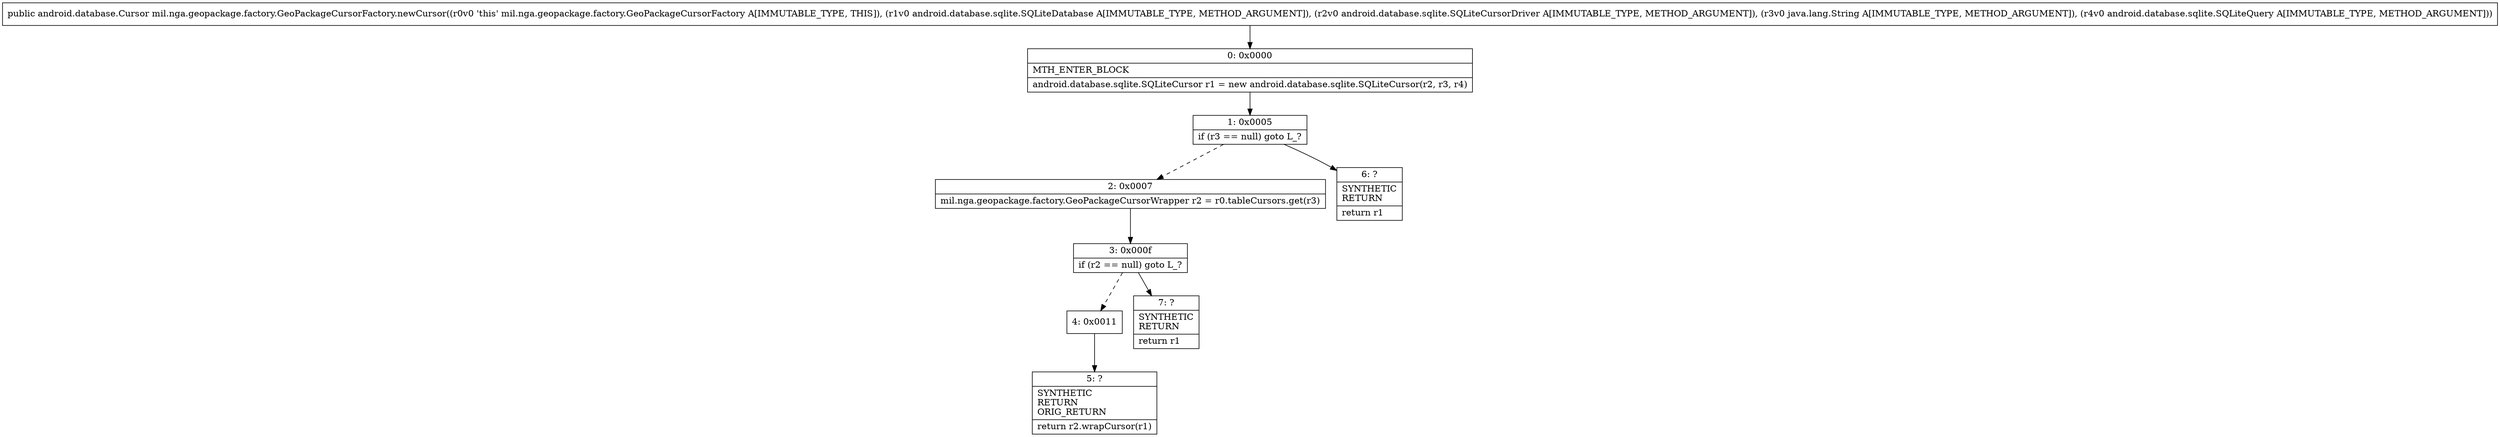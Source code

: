 digraph "CFG formil.nga.geopackage.factory.GeoPackageCursorFactory.newCursor(Landroid\/database\/sqlite\/SQLiteDatabase;Landroid\/database\/sqlite\/SQLiteCursorDriver;Ljava\/lang\/String;Landroid\/database\/sqlite\/SQLiteQuery;)Landroid\/database\/Cursor;" {
Node_0 [shape=record,label="{0\:\ 0x0000|MTH_ENTER_BLOCK\l|android.database.sqlite.SQLiteCursor r1 = new android.database.sqlite.SQLiteCursor(r2, r3, r4)\l}"];
Node_1 [shape=record,label="{1\:\ 0x0005|if (r3 == null) goto L_?\l}"];
Node_2 [shape=record,label="{2\:\ 0x0007|mil.nga.geopackage.factory.GeoPackageCursorWrapper r2 = r0.tableCursors.get(r3)\l}"];
Node_3 [shape=record,label="{3\:\ 0x000f|if (r2 == null) goto L_?\l}"];
Node_4 [shape=record,label="{4\:\ 0x0011}"];
Node_5 [shape=record,label="{5\:\ ?|SYNTHETIC\lRETURN\lORIG_RETURN\l|return r2.wrapCursor(r1)\l}"];
Node_6 [shape=record,label="{6\:\ ?|SYNTHETIC\lRETURN\l|return r1\l}"];
Node_7 [shape=record,label="{7\:\ ?|SYNTHETIC\lRETURN\l|return r1\l}"];
MethodNode[shape=record,label="{public android.database.Cursor mil.nga.geopackage.factory.GeoPackageCursorFactory.newCursor((r0v0 'this' mil.nga.geopackage.factory.GeoPackageCursorFactory A[IMMUTABLE_TYPE, THIS]), (r1v0 android.database.sqlite.SQLiteDatabase A[IMMUTABLE_TYPE, METHOD_ARGUMENT]), (r2v0 android.database.sqlite.SQLiteCursorDriver A[IMMUTABLE_TYPE, METHOD_ARGUMENT]), (r3v0 java.lang.String A[IMMUTABLE_TYPE, METHOD_ARGUMENT]), (r4v0 android.database.sqlite.SQLiteQuery A[IMMUTABLE_TYPE, METHOD_ARGUMENT])) }"];
MethodNode -> Node_0;
Node_0 -> Node_1;
Node_1 -> Node_2[style=dashed];
Node_1 -> Node_6;
Node_2 -> Node_3;
Node_3 -> Node_4[style=dashed];
Node_3 -> Node_7;
Node_4 -> Node_5;
}

